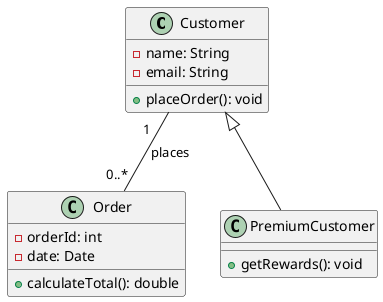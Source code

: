 @startuml
class Customer {
- name: String
- email: String
+ placeOrder(): void
}

class Order {
- orderId: int
- date: Date
+ calculateTotal(): double
}

class PremiumCustomer {
+ getRewards(): void
}

Customer "1    " -- "0..*" Order : places
Customer <|-- PremiumCustomer
@enduml